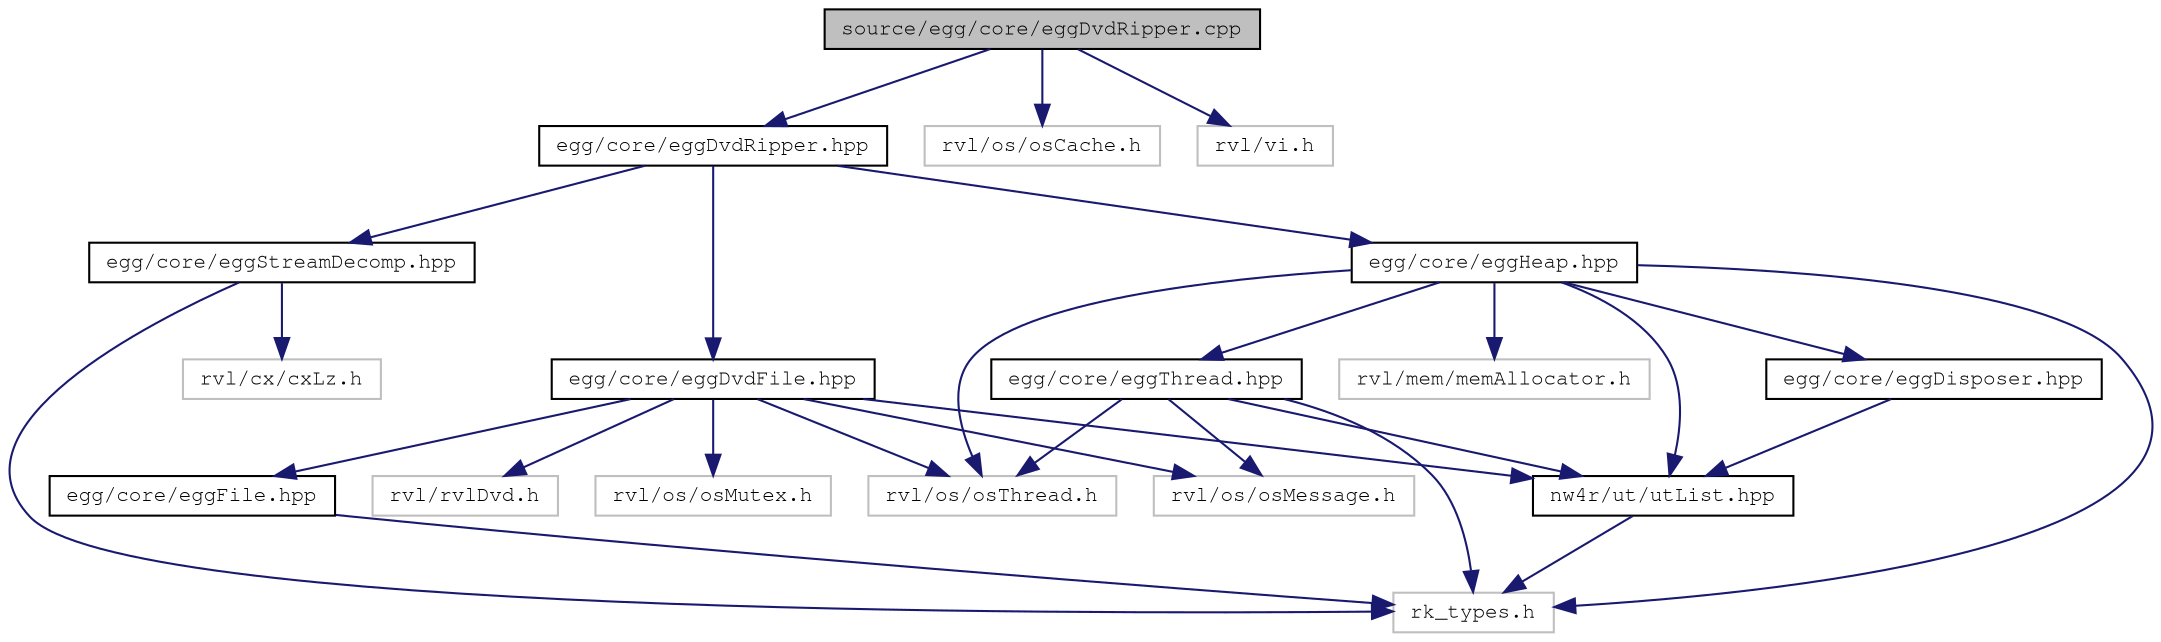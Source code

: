 digraph "source/egg/core/eggDvdRipper.cpp"
{
 // LATEX_PDF_SIZE
  edge [fontname="FreeMono",fontsize="10",labelfontname="FreeMono",labelfontsize="10"];
  node [fontname="FreeMono",fontsize="10",shape=record];
  Node1 [label="source/egg/core/eggDvdRipper.cpp",height=0.2,width=0.4,color="black", fillcolor="grey75", style="filled", fontcolor="black",tooltip="Implementations for the EGG DVD ripper."];
  Node1 -> Node2 [color="midnightblue",fontsize="10",style="solid",fontname="FreeMono"];
  Node2 [label="egg/core/eggDvdRipper.hpp",height=0.2,width=0.4,color="black", fillcolor="white", style="filled",URL="$egg_dvd_ripper_8hpp.html",tooltip="Headers for the EGG DVD ripper."];
  Node2 -> Node3 [color="midnightblue",fontsize="10",style="solid",fontname="FreeMono"];
  Node3 [label="egg/core/eggDvdFile.hpp",height=0.2,width=0.4,color="black", fillcolor="white", style="filled",URL="$egg_dvd_file_8hpp.html",tooltip="Implementation of File for files on the DVD (read-only)."];
  Node3 -> Node4 [color="midnightblue",fontsize="10",style="solid",fontname="FreeMono"];
  Node4 [label="egg/core/eggFile.hpp",height=0.2,width=0.4,color="black", fillcolor="white", style="filled",URL="$egg_file_8hpp.html",tooltip="Base file class."];
  Node4 -> Node5 [color="midnightblue",fontsize="10",style="solid",fontname="FreeMono"];
  Node5 [label="rk_types.h",height=0.2,width=0.4,color="grey75", fillcolor="white", style="filled",tooltip=" "];
  Node3 -> Node6 [color="midnightblue",fontsize="10",style="solid",fontname="FreeMono"];
  Node6 [label="nw4r/ut/utList.hpp",height=0.2,width=0.4,color="black", fillcolor="white", style="filled",URL="$ut_list_8hpp_source.html",tooltip=" "];
  Node6 -> Node5 [color="midnightblue",fontsize="10",style="solid",fontname="FreeMono"];
  Node3 -> Node7 [color="midnightblue",fontsize="10",style="solid",fontname="FreeMono"];
  Node7 [label="rvl/os/osMessage.h",height=0.2,width=0.4,color="grey75", fillcolor="white", style="filled",tooltip=" "];
  Node3 -> Node8 [color="midnightblue",fontsize="10",style="solid",fontname="FreeMono"];
  Node8 [label="rvl/os/osMutex.h",height=0.2,width=0.4,color="grey75", fillcolor="white", style="filled",tooltip=" "];
  Node3 -> Node9 [color="midnightblue",fontsize="10",style="solid",fontname="FreeMono"];
  Node9 [label="rvl/os/osThread.h",height=0.2,width=0.4,color="grey75", fillcolor="white", style="filled",tooltip=" "];
  Node3 -> Node10 [color="midnightblue",fontsize="10",style="solid",fontname="FreeMono"];
  Node10 [label="rvl/rvlDvd.h",height=0.2,width=0.4,color="grey75", fillcolor="white", style="filled",tooltip=" "];
  Node2 -> Node11 [color="midnightblue",fontsize="10",style="solid",fontname="FreeMono"];
  Node11 [label="egg/core/eggHeap.hpp",height=0.2,width=0.4,color="black", fillcolor="white", style="filled",URL="$egg_heap_8hpp.html",tooltip="Base Heap class."];
  Node11 -> Node12 [color="midnightblue",fontsize="10",style="solid",fontname="FreeMono"];
  Node12 [label="egg/core/eggDisposer.hpp",height=0.2,width=0.4,color="black", fillcolor="white", style="filled",URL="$egg_disposer_8hpp.html",tooltip="Base class for garbage-collected objects."];
  Node12 -> Node6 [color="midnightblue",fontsize="10",style="solid",fontname="FreeMono"];
  Node11 -> Node6 [color="midnightblue",fontsize="10",style="solid",fontname="FreeMono"];
  Node11 -> Node5 [color="midnightblue",fontsize="10",style="solid",fontname="FreeMono"];
  Node11 -> Node9 [color="midnightblue",fontsize="10",style="solid",fontname="FreeMono"];
  Node11 -> Node13 [color="midnightblue",fontsize="10",style="solid",fontname="FreeMono"];
  Node13 [label="egg/core/eggThread.hpp",height=0.2,width=0.4,color="black", fillcolor="white", style="filled",URL="$egg_thread_8hpp.html",tooltip="Thread class for extending."];
  Node13 -> Node6 [color="midnightblue",fontsize="10",style="solid",fontname="FreeMono"];
  Node13 -> Node5 [color="midnightblue",fontsize="10",style="solid",fontname="FreeMono"];
  Node13 -> Node7 [color="midnightblue",fontsize="10",style="solid",fontname="FreeMono"];
  Node13 -> Node9 [color="midnightblue",fontsize="10",style="solid",fontname="FreeMono"];
  Node11 -> Node14 [color="midnightblue",fontsize="10",style="solid",fontname="FreeMono"];
  Node14 [label="rvl/mem/memAllocator.h",height=0.2,width=0.4,color="grey75", fillcolor="white", style="filled",tooltip=" "];
  Node2 -> Node15 [color="midnightblue",fontsize="10",style="solid",fontname="FreeMono"];
  Node15 [label="egg/core/eggStreamDecomp.hpp",height=0.2,width=0.4,color="black", fillcolor="white", style="filled",URL="$egg_stream_decomp_8hpp.html",tooltip="Wrappers for the CX streaming decompressors."];
  Node15 -> Node5 [color="midnightblue",fontsize="10",style="solid",fontname="FreeMono"];
  Node15 -> Node16 [color="midnightblue",fontsize="10",style="solid",fontname="FreeMono"];
  Node16 [label="rvl/cx/cxLz.h",height=0.2,width=0.4,color="grey75", fillcolor="white", style="filled",tooltip=" "];
  Node1 -> Node17 [color="midnightblue",fontsize="10",style="solid",fontname="FreeMono"];
  Node17 [label="rvl/os/osCache.h",height=0.2,width=0.4,color="grey75", fillcolor="white", style="filled",tooltip=" "];
  Node1 -> Node18 [color="midnightblue",fontsize="10",style="solid",fontname="FreeMono"];
  Node18 [label="rvl/vi.h",height=0.2,width=0.4,color="grey75", fillcolor="white", style="filled",tooltip=" "];
}

